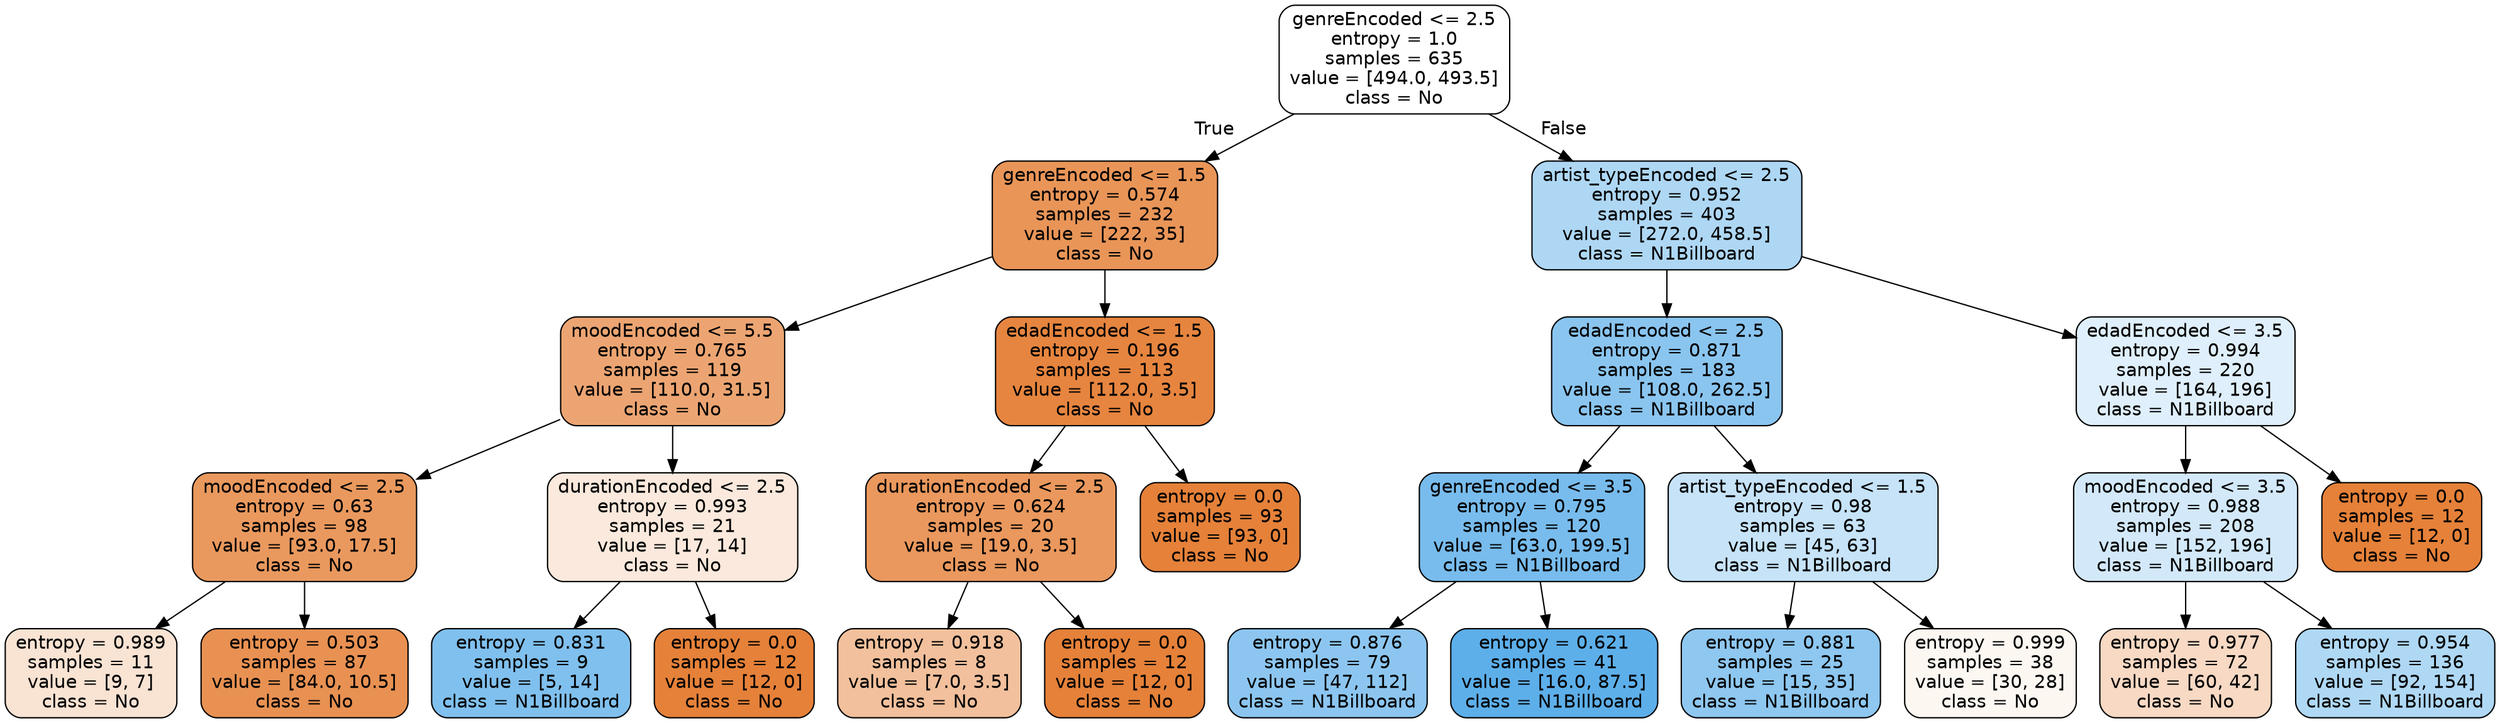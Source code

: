 digraph Tree {
node [shape=box, style="filled, rounded", color="black", fontname="helvetica"] ;
edge [fontname="helvetica"] ;
0 [label="genreEncoded <= 2.5\nentropy = 1.0\nsamples = 635\nvalue = [494.0, 493.5]\nclass = No", fillcolor="#ffffff"] ;
1 [label="genreEncoded <= 1.5\nentropy = 0.574\nsamples = 232\nvalue = [222, 35]\nclass = No", fillcolor="#e99558"] ;
0 -> 1 [labeldistance=2.5, labelangle=45, headlabel="True"] ;
2 [label="moodEncoded <= 5.5\nentropy = 0.765\nsamples = 119\nvalue = [110.0, 31.5]\nclass = No", fillcolor="#eca572"] ;
1 -> 2 ;
3 [label="moodEncoded <= 2.5\nentropy = 0.63\nsamples = 98\nvalue = [93.0, 17.5]\nclass = No", fillcolor="#ea995e"] ;
2 -> 3 ;
4 [label="entropy = 0.989\nsamples = 11\nvalue = [9, 7]\nclass = No", fillcolor="#f9e3d3"] ;
3 -> 4 ;
5 [label="entropy = 0.503\nsamples = 87\nvalue = [84.0, 10.5]\nclass = No", fillcolor="#e89152"] ;
3 -> 5 ;
6 [label="durationEncoded <= 2.5\nentropy = 0.993\nsamples = 21\nvalue = [17, 14]\nclass = No", fillcolor="#fae9dc"] ;
2 -> 6 ;
7 [label="entropy = 0.831\nsamples = 9\nvalue = [5, 14]\nclass = N1Billboard", fillcolor="#80c0ee"] ;
6 -> 7 ;
8 [label="entropy = 0.0\nsamples = 12\nvalue = [12, 0]\nclass = No", fillcolor="#e58139"] ;
6 -> 8 ;
9 [label="edadEncoded <= 1.5\nentropy = 0.196\nsamples = 113\nvalue = [112.0, 3.5]\nclass = No", fillcolor="#e6853f"] ;
1 -> 9 ;
10 [label="durationEncoded <= 2.5\nentropy = 0.624\nsamples = 20\nvalue = [19.0, 3.5]\nclass = No", fillcolor="#ea985d"] ;
9 -> 10 ;
11 [label="entropy = 0.918\nsamples = 8\nvalue = [7.0, 3.5]\nclass = No", fillcolor="#f2c09c"] ;
10 -> 11 ;
12 [label="entropy = 0.0\nsamples = 12\nvalue = [12, 0]\nclass = No", fillcolor="#e58139"] ;
10 -> 12 ;
13 [label="entropy = 0.0\nsamples = 93\nvalue = [93, 0]\nclass = No", fillcolor="#e58139"] ;
9 -> 13 ;
14 [label="artist_typeEncoded <= 2.5\nentropy = 0.952\nsamples = 403\nvalue = [272.0, 458.5]\nclass = N1Billboard", fillcolor="#aed7f4"] ;
0 -> 14 [labeldistance=2.5, labelangle=-45, headlabel="False"] ;
15 [label="edadEncoded <= 2.5\nentropy = 0.871\nsamples = 183\nvalue = [108.0, 262.5]\nclass = N1Billboard", fillcolor="#8ac5f0"] ;
14 -> 15 ;
16 [label="genreEncoded <= 3.5\nentropy = 0.795\nsamples = 120\nvalue = [63.0, 199.5]\nclass = N1Billboard", fillcolor="#78bced"] ;
15 -> 16 ;
17 [label="entropy = 0.876\nsamples = 79\nvalue = [47, 112]\nclass = N1Billboard", fillcolor="#8cc6f0"] ;
16 -> 17 ;
18 [label="entropy = 0.621\nsamples = 41\nvalue = [16.0, 87.5]\nclass = N1Billboard", fillcolor="#5dafea"] ;
16 -> 18 ;
19 [label="artist_typeEncoded <= 1.5\nentropy = 0.98\nsamples = 63\nvalue = [45, 63]\nclass = N1Billboard", fillcolor="#c6e3f8"] ;
15 -> 19 ;
20 [label="entropy = 0.881\nsamples = 25\nvalue = [15, 35]\nclass = N1Billboard", fillcolor="#8ec7f0"] ;
19 -> 20 ;
21 [label="entropy = 0.999\nsamples = 38\nvalue = [30, 28]\nclass = No", fillcolor="#fdf7f2"] ;
19 -> 21 ;
22 [label="edadEncoded <= 3.5\nentropy = 0.994\nsamples = 220\nvalue = [164, 196]\nclass = N1Billboard", fillcolor="#dfeffb"] ;
14 -> 22 ;
23 [label="moodEncoded <= 3.5\nentropy = 0.988\nsamples = 208\nvalue = [152, 196]\nclass = N1Billboard", fillcolor="#d3e9f9"] ;
22 -> 23 ;
24 [label="entropy = 0.977\nsamples = 72\nvalue = [60, 42]\nclass = No", fillcolor="#f7d9c4"] ;
23 -> 24 ;
25 [label="entropy = 0.954\nsamples = 136\nvalue = [92, 154]\nclass = N1Billboard", fillcolor="#afd8f5"] ;
23 -> 25 ;
26 [label="entropy = 0.0\nsamples = 12\nvalue = [12, 0]\nclass = No", fillcolor="#e58139"] ;
22 -> 26 ;
}